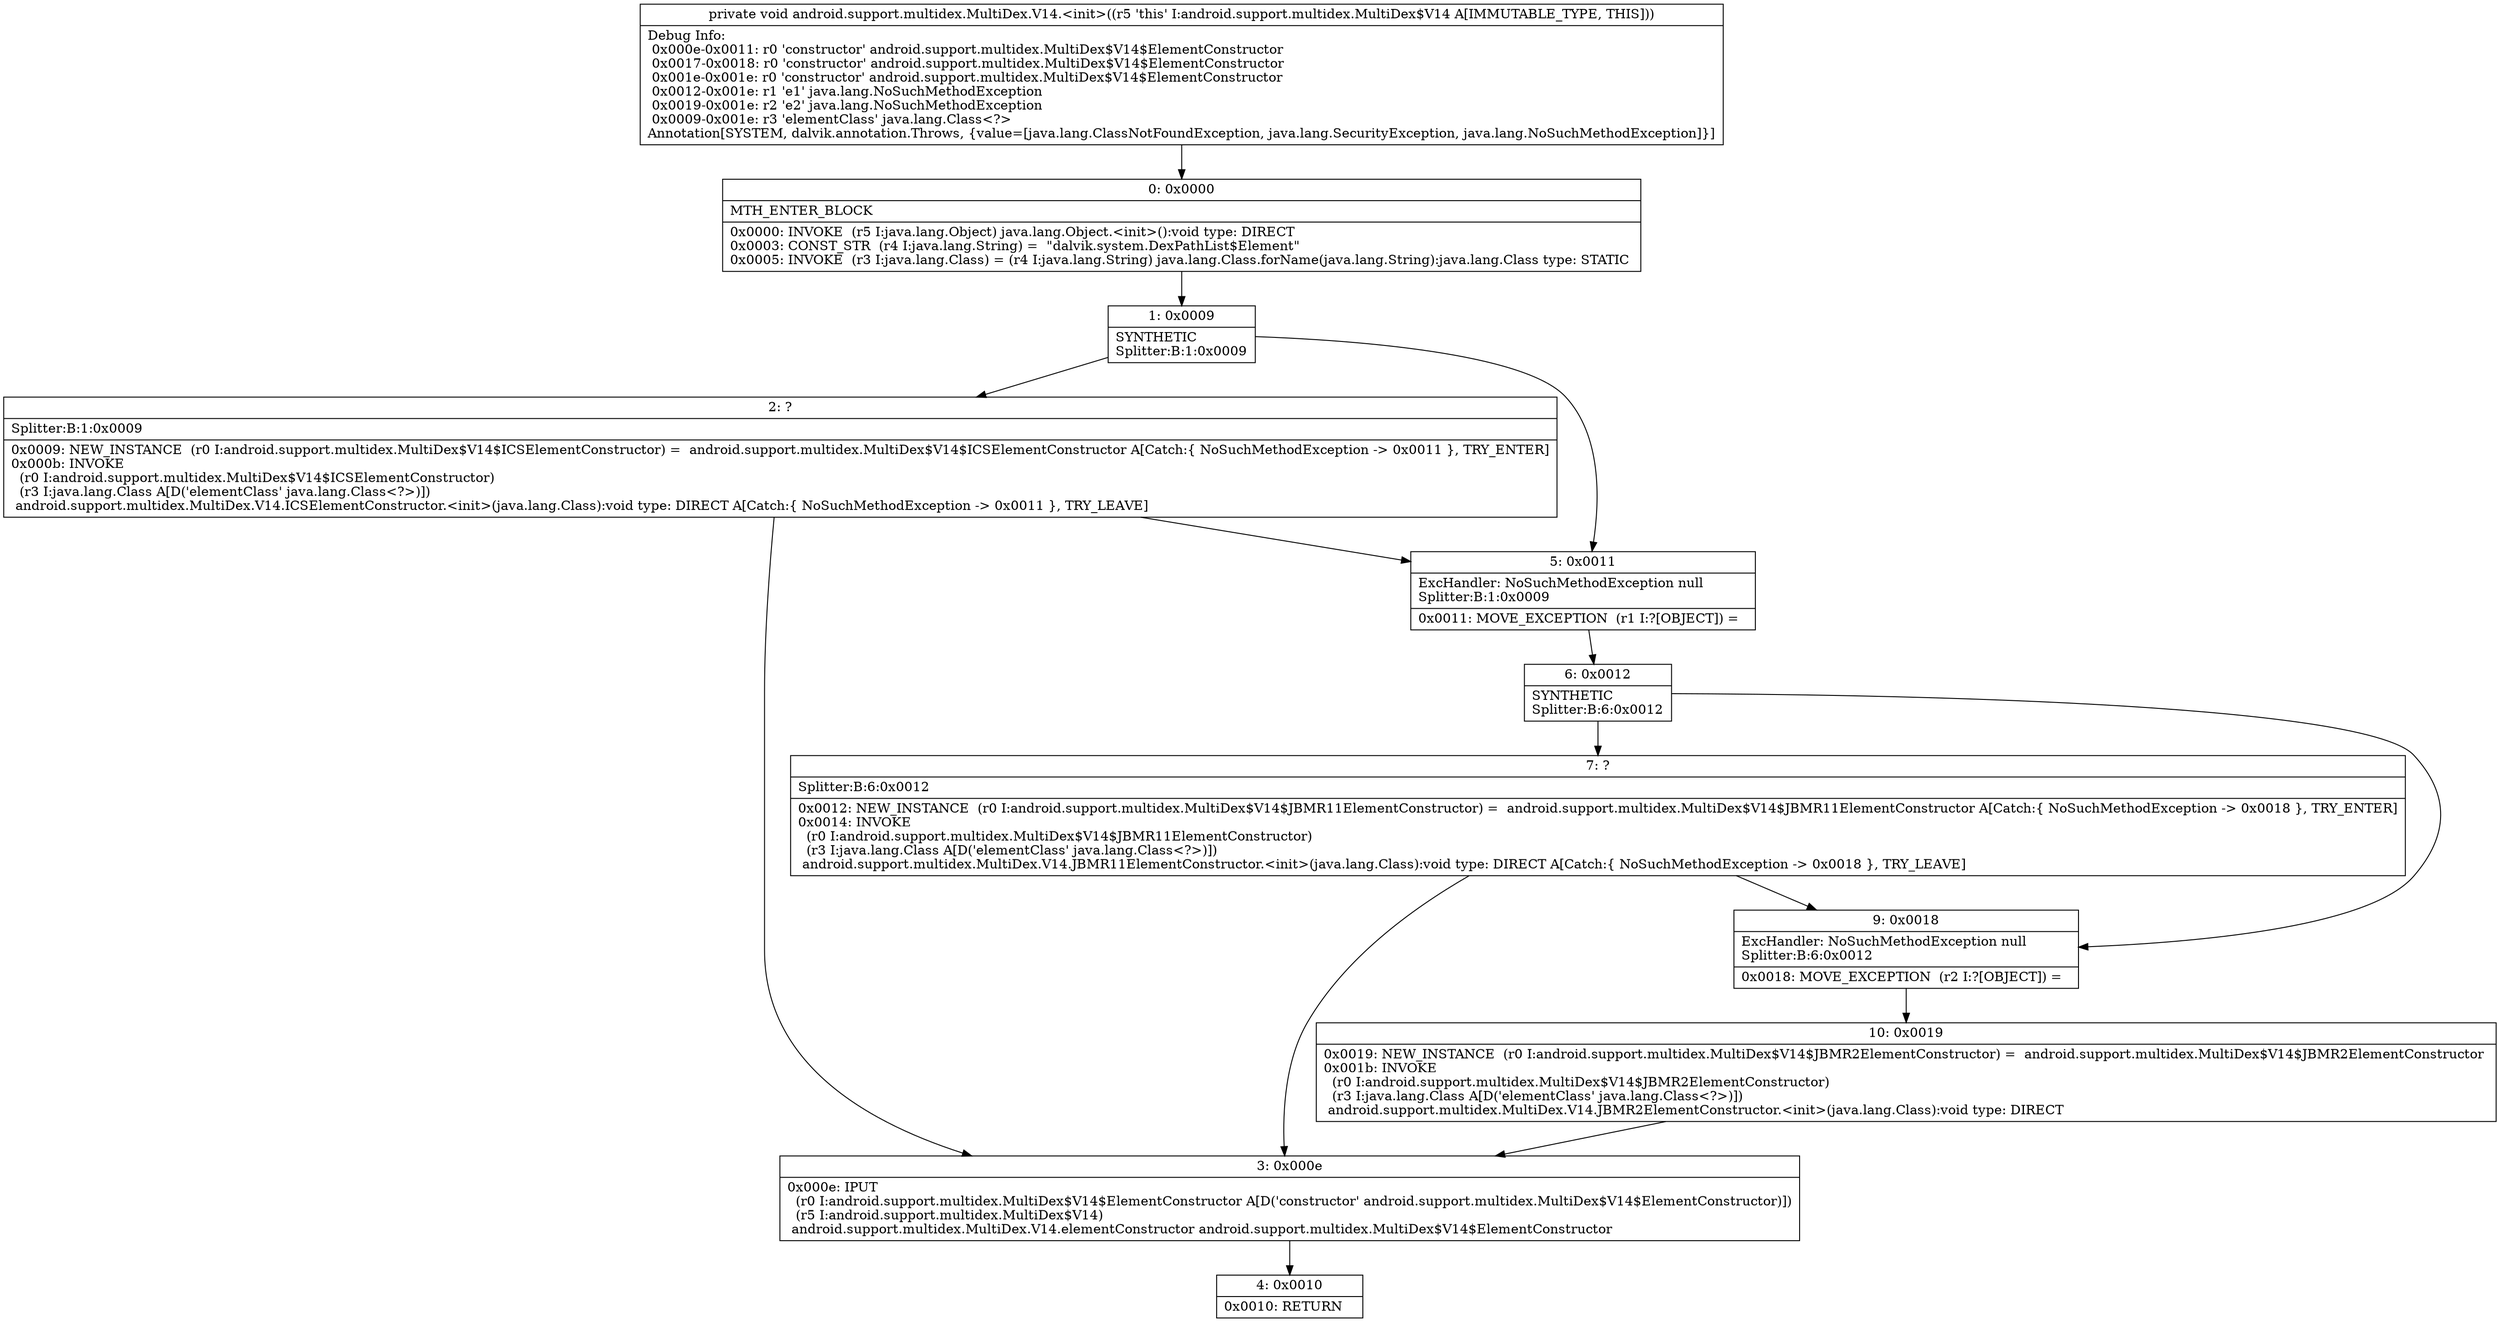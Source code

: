 digraph "CFG forandroid.support.multidex.MultiDex.V14.\<init\>()V" {
Node_0 [shape=record,label="{0\:\ 0x0000|MTH_ENTER_BLOCK\l|0x0000: INVOKE  (r5 I:java.lang.Object) java.lang.Object.\<init\>():void type: DIRECT \l0x0003: CONST_STR  (r4 I:java.lang.String) =  \"dalvik.system.DexPathList$Element\" \l0x0005: INVOKE  (r3 I:java.lang.Class) = (r4 I:java.lang.String) java.lang.Class.forName(java.lang.String):java.lang.Class type: STATIC \l}"];
Node_1 [shape=record,label="{1\:\ 0x0009|SYNTHETIC\lSplitter:B:1:0x0009\l}"];
Node_2 [shape=record,label="{2\:\ ?|Splitter:B:1:0x0009\l|0x0009: NEW_INSTANCE  (r0 I:android.support.multidex.MultiDex$V14$ICSElementConstructor) =  android.support.multidex.MultiDex$V14$ICSElementConstructor A[Catch:\{ NoSuchMethodException \-\> 0x0011 \}, TRY_ENTER]\l0x000b: INVOKE  \l  (r0 I:android.support.multidex.MultiDex$V14$ICSElementConstructor)\l  (r3 I:java.lang.Class A[D('elementClass' java.lang.Class\<?\>)])\l android.support.multidex.MultiDex.V14.ICSElementConstructor.\<init\>(java.lang.Class):void type: DIRECT A[Catch:\{ NoSuchMethodException \-\> 0x0011 \}, TRY_LEAVE]\l}"];
Node_3 [shape=record,label="{3\:\ 0x000e|0x000e: IPUT  \l  (r0 I:android.support.multidex.MultiDex$V14$ElementConstructor A[D('constructor' android.support.multidex.MultiDex$V14$ElementConstructor)])\l  (r5 I:android.support.multidex.MultiDex$V14)\l android.support.multidex.MultiDex.V14.elementConstructor android.support.multidex.MultiDex$V14$ElementConstructor \l}"];
Node_4 [shape=record,label="{4\:\ 0x0010|0x0010: RETURN   \l}"];
Node_5 [shape=record,label="{5\:\ 0x0011|ExcHandler: NoSuchMethodException null\lSplitter:B:1:0x0009\l|0x0011: MOVE_EXCEPTION  (r1 I:?[OBJECT]) =  \l}"];
Node_6 [shape=record,label="{6\:\ 0x0012|SYNTHETIC\lSplitter:B:6:0x0012\l}"];
Node_7 [shape=record,label="{7\:\ ?|Splitter:B:6:0x0012\l|0x0012: NEW_INSTANCE  (r0 I:android.support.multidex.MultiDex$V14$JBMR11ElementConstructor) =  android.support.multidex.MultiDex$V14$JBMR11ElementConstructor A[Catch:\{ NoSuchMethodException \-\> 0x0018 \}, TRY_ENTER]\l0x0014: INVOKE  \l  (r0 I:android.support.multidex.MultiDex$V14$JBMR11ElementConstructor)\l  (r3 I:java.lang.Class A[D('elementClass' java.lang.Class\<?\>)])\l android.support.multidex.MultiDex.V14.JBMR11ElementConstructor.\<init\>(java.lang.Class):void type: DIRECT A[Catch:\{ NoSuchMethodException \-\> 0x0018 \}, TRY_LEAVE]\l}"];
Node_9 [shape=record,label="{9\:\ 0x0018|ExcHandler: NoSuchMethodException null\lSplitter:B:6:0x0012\l|0x0018: MOVE_EXCEPTION  (r2 I:?[OBJECT]) =  \l}"];
Node_10 [shape=record,label="{10\:\ 0x0019|0x0019: NEW_INSTANCE  (r0 I:android.support.multidex.MultiDex$V14$JBMR2ElementConstructor) =  android.support.multidex.MultiDex$V14$JBMR2ElementConstructor \l0x001b: INVOKE  \l  (r0 I:android.support.multidex.MultiDex$V14$JBMR2ElementConstructor)\l  (r3 I:java.lang.Class A[D('elementClass' java.lang.Class\<?\>)])\l android.support.multidex.MultiDex.V14.JBMR2ElementConstructor.\<init\>(java.lang.Class):void type: DIRECT \l}"];
MethodNode[shape=record,label="{private void android.support.multidex.MultiDex.V14.\<init\>((r5 'this' I:android.support.multidex.MultiDex$V14 A[IMMUTABLE_TYPE, THIS]))  | Debug Info:\l  0x000e\-0x0011: r0 'constructor' android.support.multidex.MultiDex$V14$ElementConstructor\l  0x0017\-0x0018: r0 'constructor' android.support.multidex.MultiDex$V14$ElementConstructor\l  0x001e\-0x001e: r0 'constructor' android.support.multidex.MultiDex$V14$ElementConstructor\l  0x0012\-0x001e: r1 'e1' java.lang.NoSuchMethodException\l  0x0019\-0x001e: r2 'e2' java.lang.NoSuchMethodException\l  0x0009\-0x001e: r3 'elementClass' java.lang.Class\<?\>\lAnnotation[SYSTEM, dalvik.annotation.Throws, \{value=[java.lang.ClassNotFoundException, java.lang.SecurityException, java.lang.NoSuchMethodException]\}]\l}"];
MethodNode -> Node_0;
Node_0 -> Node_1;
Node_1 -> Node_2;
Node_1 -> Node_5;
Node_2 -> Node_3;
Node_2 -> Node_5;
Node_3 -> Node_4;
Node_5 -> Node_6;
Node_6 -> Node_7;
Node_6 -> Node_9;
Node_7 -> Node_9;
Node_7 -> Node_3;
Node_9 -> Node_10;
Node_10 -> Node_3;
}

